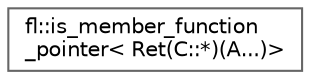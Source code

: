 digraph "Graphical Class Hierarchy"
{
 // INTERACTIVE_SVG=YES
 // LATEX_PDF_SIZE
  bgcolor="transparent";
  edge [fontname=Helvetica,fontsize=10,labelfontname=Helvetica,labelfontsize=10];
  node [fontname=Helvetica,fontsize=10,shape=box,height=0.2,width=0.4];
  rankdir="LR";
  Node0 [id="Node000000",label="fl::is_member_function\l_pointer\< Ret(C::*)(A...)\>",height=0.2,width=0.4,color="grey40", fillcolor="white", style="filled",URL="$d0/d9f/structfl_1_1is__member__function__pointer_3_01_ret_07_c_1_1_5_08_07_a_8_8_8_08_4.html",tooltip=" "];
}
